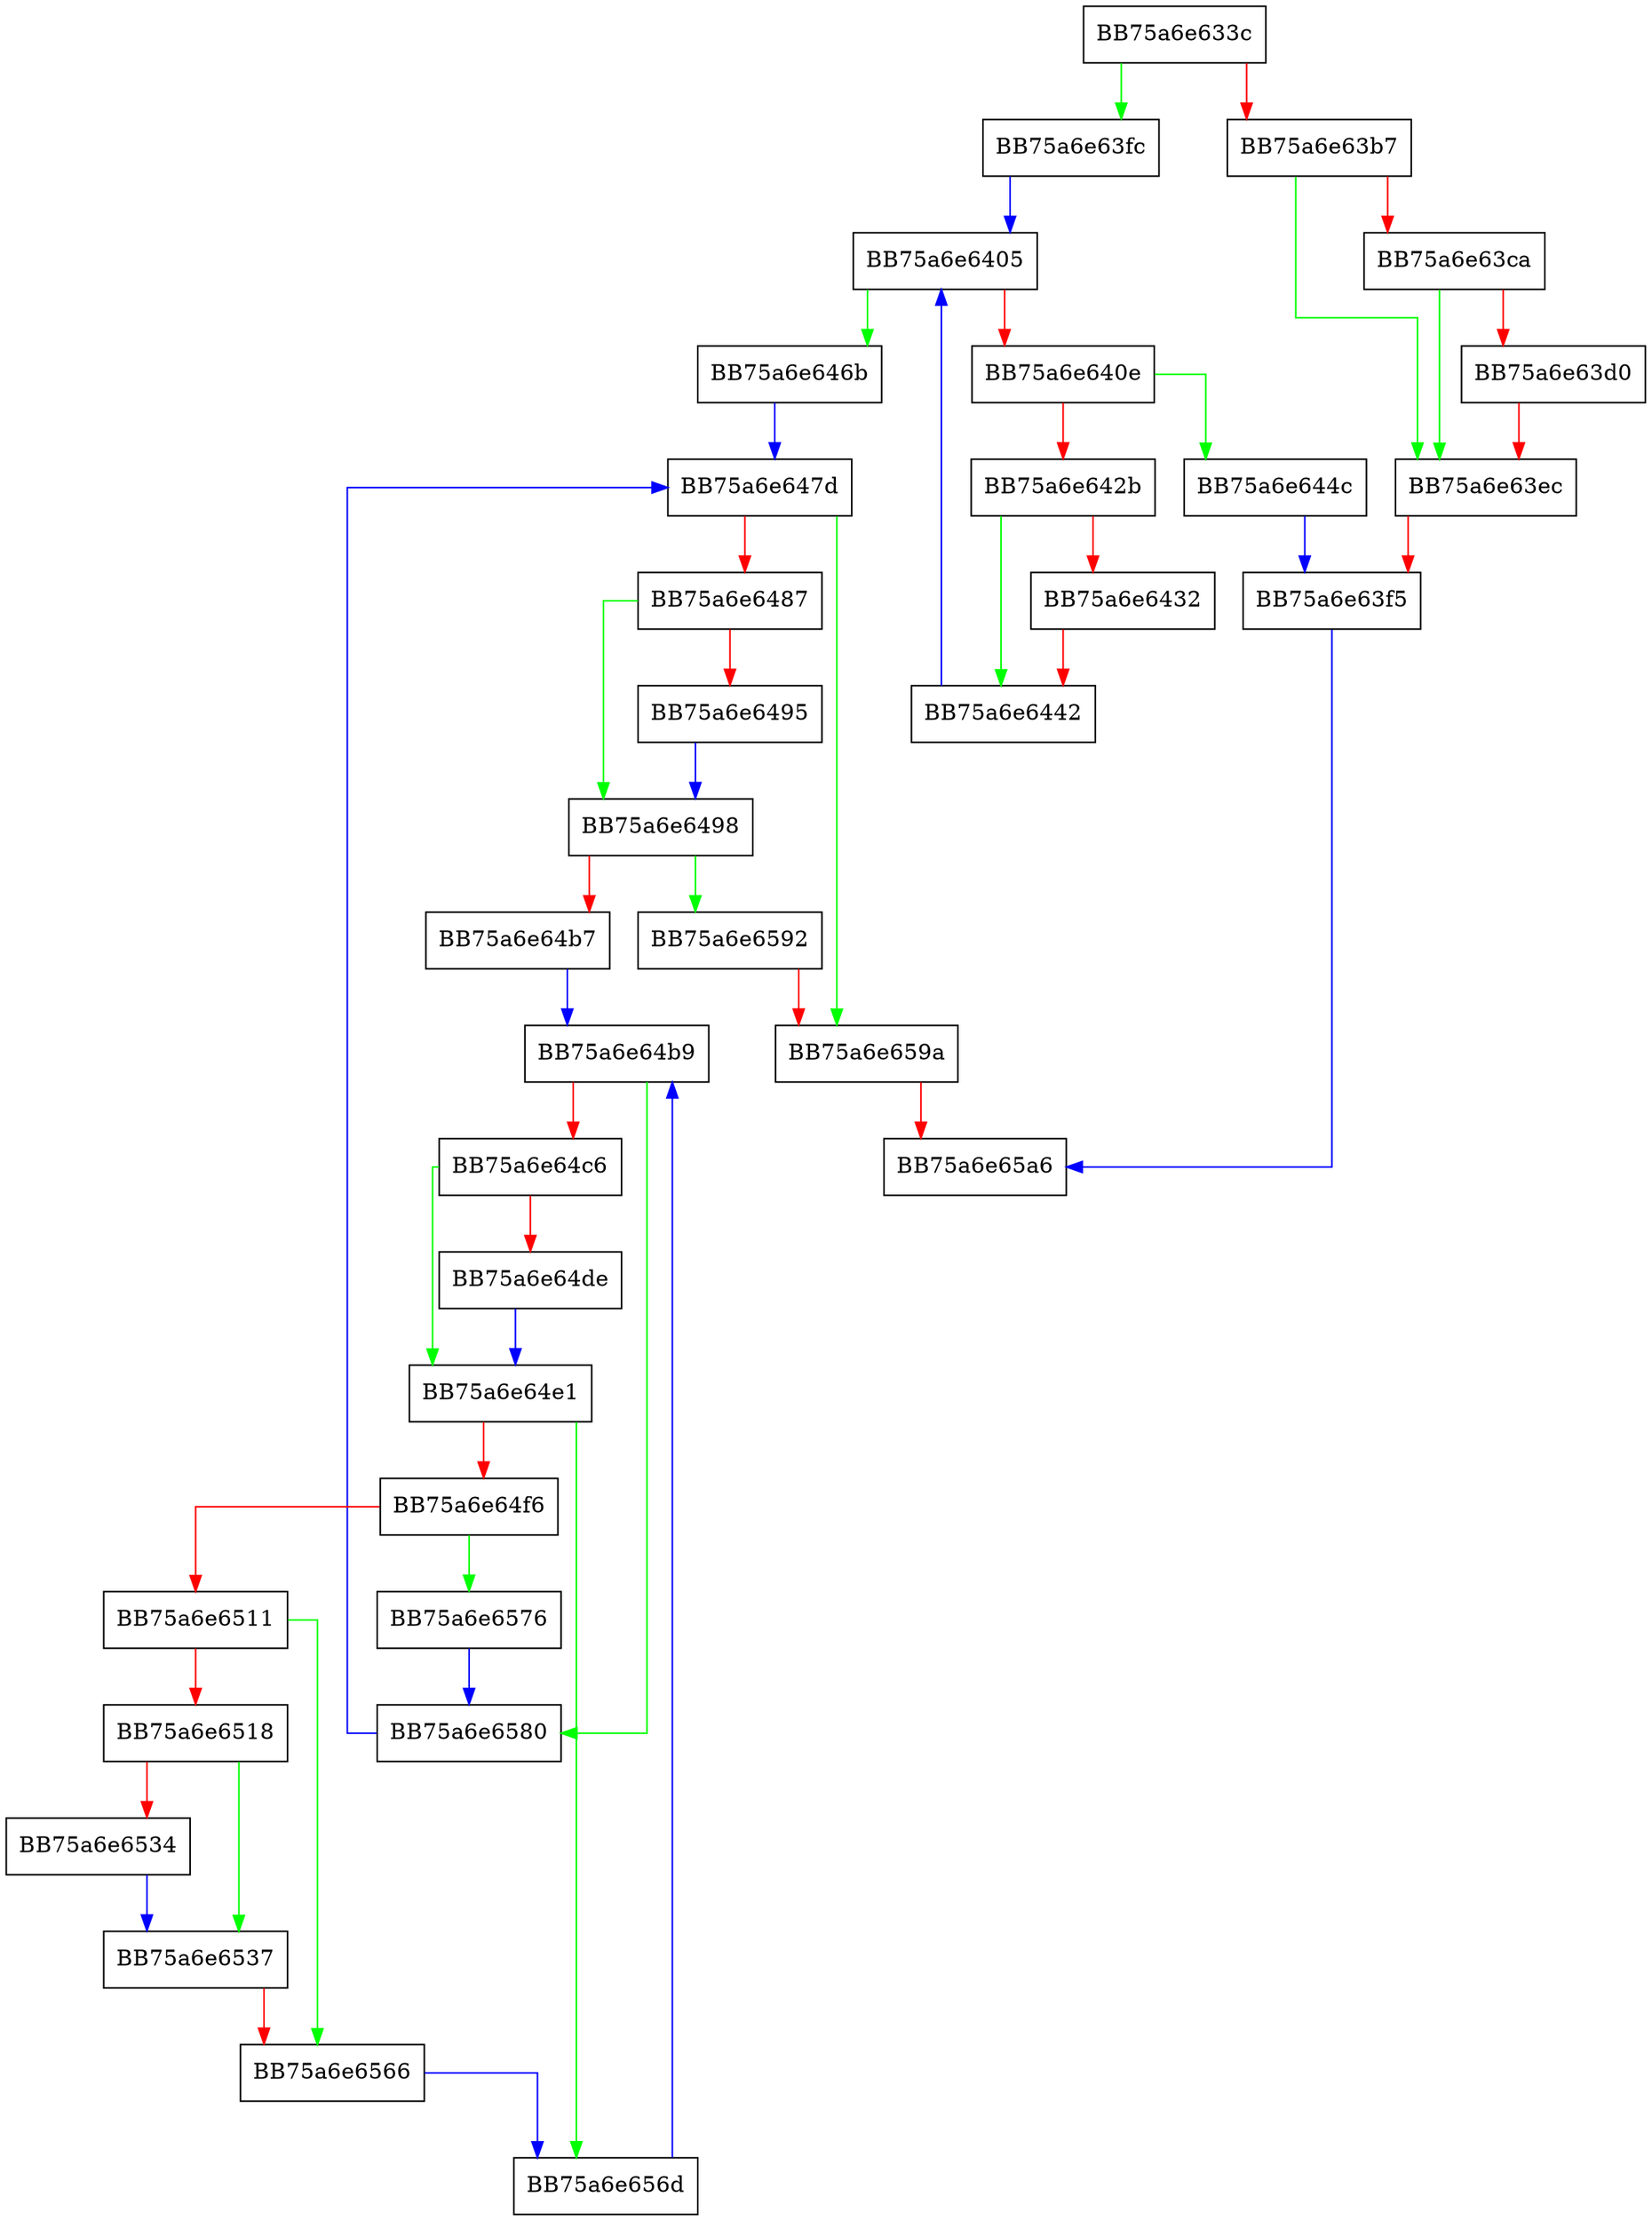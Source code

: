 digraph ResolveFoldersFromCache {
  node [shape="box"];
  graph [splines=ortho];
  BB75a6e633c -> BB75a6e63fc [color="green"];
  BB75a6e633c -> BB75a6e63b7 [color="red"];
  BB75a6e63b7 -> BB75a6e63ec [color="green"];
  BB75a6e63b7 -> BB75a6e63ca [color="red"];
  BB75a6e63ca -> BB75a6e63ec [color="green"];
  BB75a6e63ca -> BB75a6e63d0 [color="red"];
  BB75a6e63d0 -> BB75a6e63ec [color="red"];
  BB75a6e63ec -> BB75a6e63f5 [color="red"];
  BB75a6e63f5 -> BB75a6e65a6 [color="blue"];
  BB75a6e63fc -> BB75a6e6405 [color="blue"];
  BB75a6e6405 -> BB75a6e646b [color="green"];
  BB75a6e6405 -> BB75a6e640e [color="red"];
  BB75a6e640e -> BB75a6e644c [color="green"];
  BB75a6e640e -> BB75a6e642b [color="red"];
  BB75a6e642b -> BB75a6e6442 [color="green"];
  BB75a6e642b -> BB75a6e6432 [color="red"];
  BB75a6e6432 -> BB75a6e6442 [color="red"];
  BB75a6e6442 -> BB75a6e6405 [color="blue"];
  BB75a6e644c -> BB75a6e63f5 [color="blue"];
  BB75a6e646b -> BB75a6e647d [color="blue"];
  BB75a6e647d -> BB75a6e659a [color="green"];
  BB75a6e647d -> BB75a6e6487 [color="red"];
  BB75a6e6487 -> BB75a6e6498 [color="green"];
  BB75a6e6487 -> BB75a6e6495 [color="red"];
  BB75a6e6495 -> BB75a6e6498 [color="blue"];
  BB75a6e6498 -> BB75a6e6592 [color="green"];
  BB75a6e6498 -> BB75a6e64b7 [color="red"];
  BB75a6e64b7 -> BB75a6e64b9 [color="blue"];
  BB75a6e64b9 -> BB75a6e6580 [color="green"];
  BB75a6e64b9 -> BB75a6e64c6 [color="red"];
  BB75a6e64c6 -> BB75a6e64e1 [color="green"];
  BB75a6e64c6 -> BB75a6e64de [color="red"];
  BB75a6e64de -> BB75a6e64e1 [color="blue"];
  BB75a6e64e1 -> BB75a6e656d [color="green"];
  BB75a6e64e1 -> BB75a6e64f6 [color="red"];
  BB75a6e64f6 -> BB75a6e6576 [color="green"];
  BB75a6e64f6 -> BB75a6e6511 [color="red"];
  BB75a6e6511 -> BB75a6e6566 [color="green"];
  BB75a6e6511 -> BB75a6e6518 [color="red"];
  BB75a6e6518 -> BB75a6e6537 [color="green"];
  BB75a6e6518 -> BB75a6e6534 [color="red"];
  BB75a6e6534 -> BB75a6e6537 [color="blue"];
  BB75a6e6537 -> BB75a6e6566 [color="red"];
  BB75a6e6566 -> BB75a6e656d [color="blue"];
  BB75a6e656d -> BB75a6e64b9 [color="blue"];
  BB75a6e6576 -> BB75a6e6580 [color="blue"];
  BB75a6e6580 -> BB75a6e647d [color="blue"];
  BB75a6e6592 -> BB75a6e659a [color="red"];
  BB75a6e659a -> BB75a6e65a6 [color="red"];
}